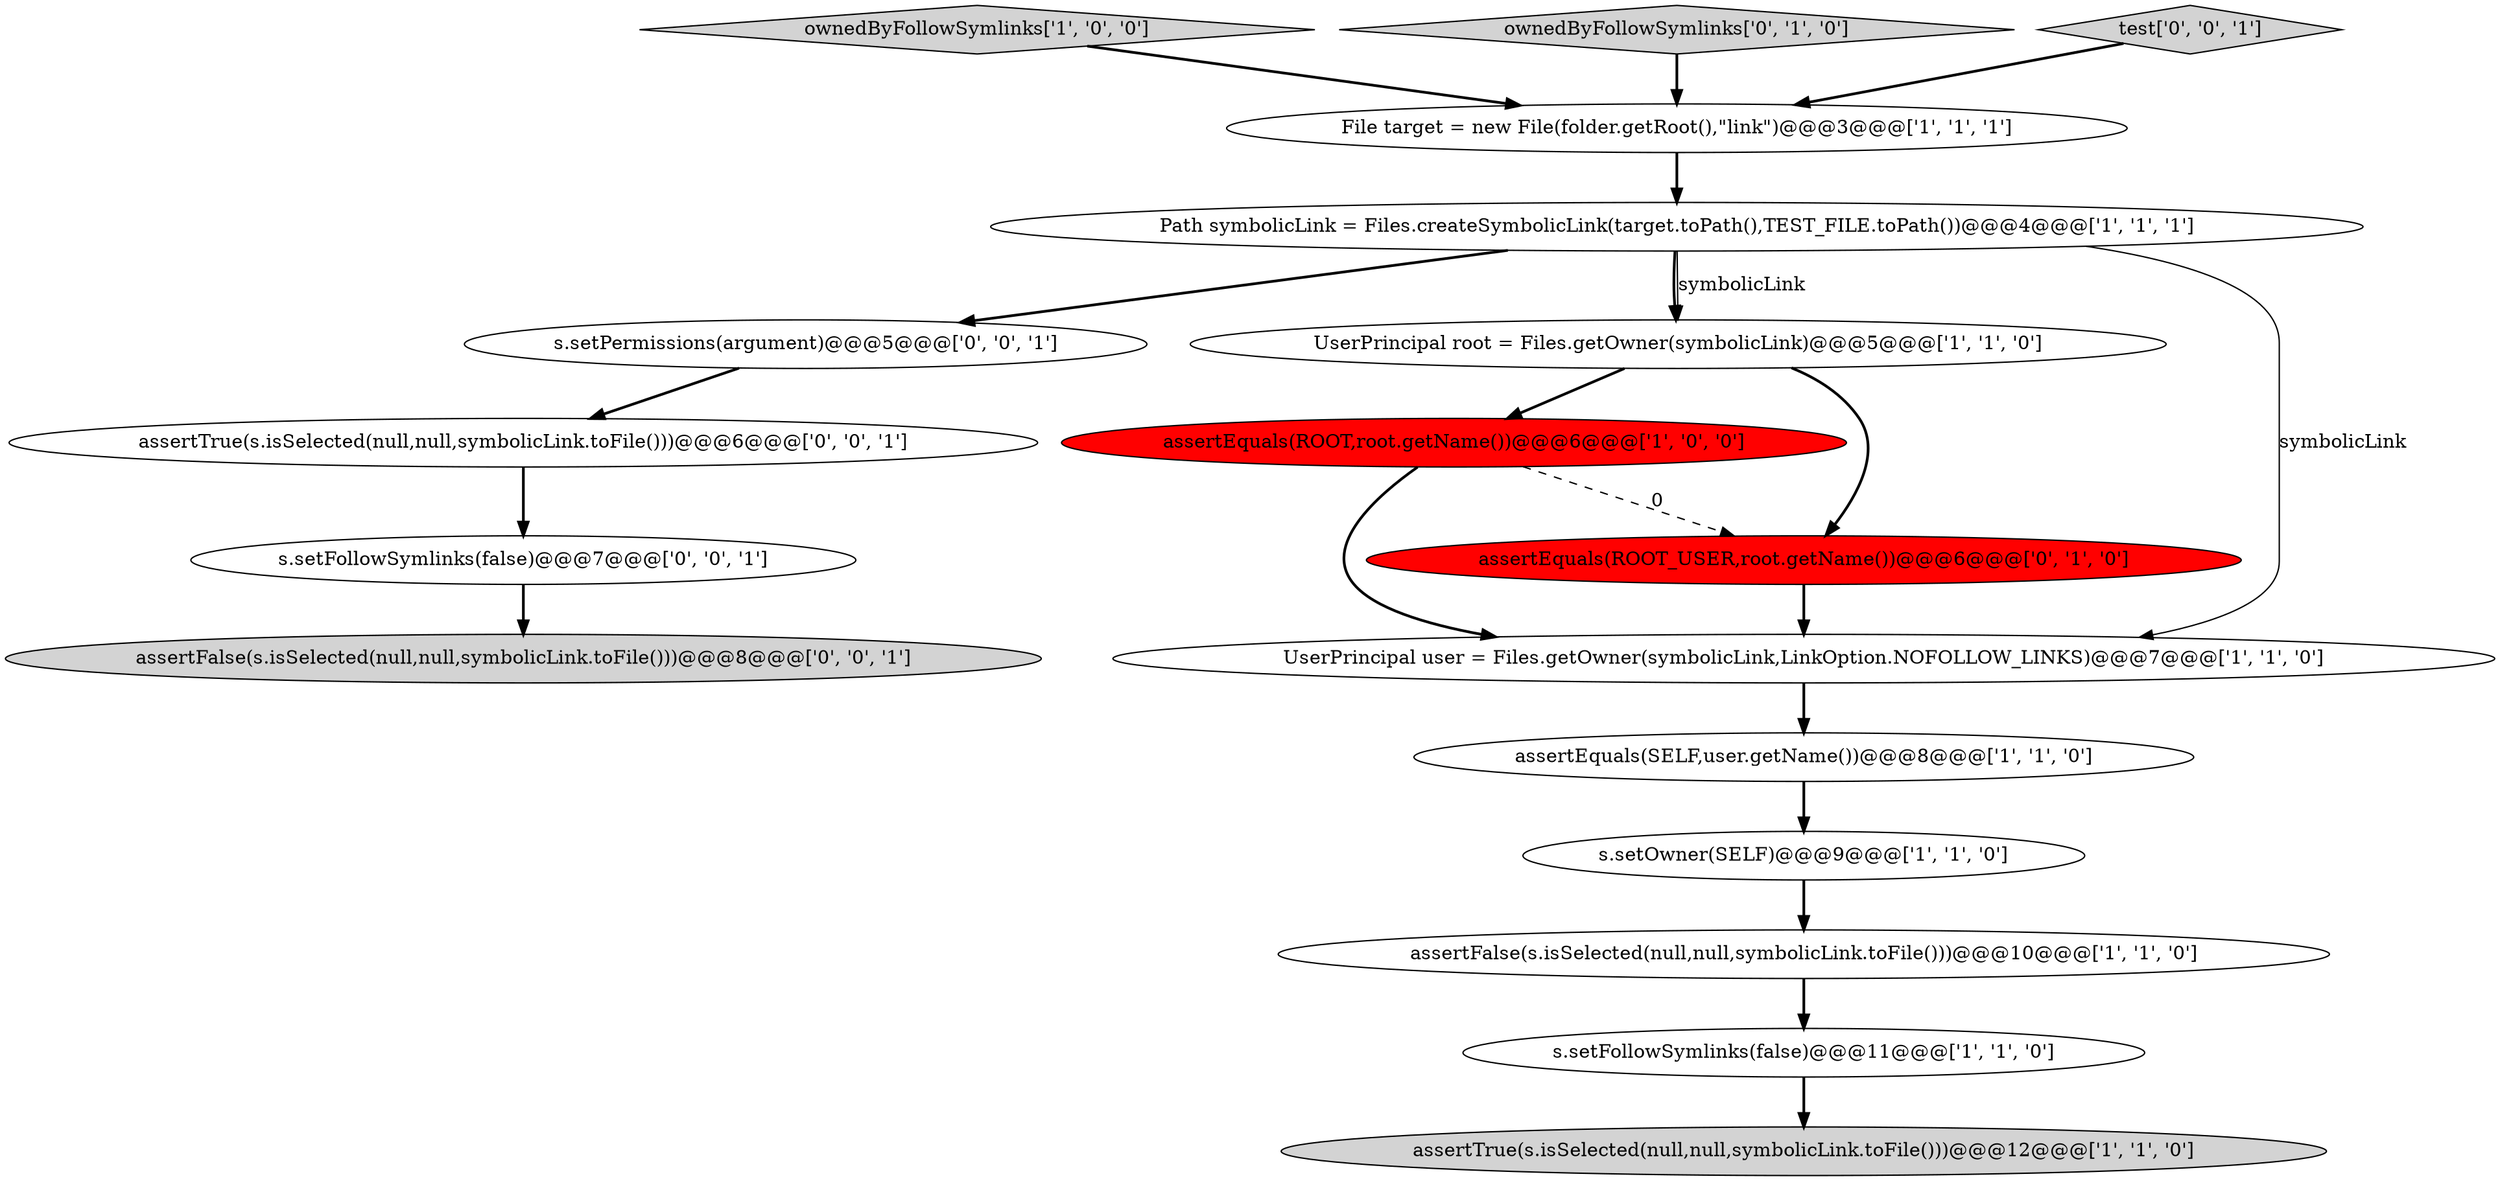 digraph {
4 [style = filled, label = "assertEquals(ROOT,root.getName())@@@6@@@['1', '0', '0']", fillcolor = red, shape = ellipse image = "AAA1AAABBB1BBB"];
9 [style = filled, label = "ownedByFollowSymlinks['1', '0', '0']", fillcolor = lightgray, shape = diamond image = "AAA0AAABBB1BBB"];
12 [style = filled, label = "ownedByFollowSymlinks['0', '1', '0']", fillcolor = lightgray, shape = diamond image = "AAA0AAABBB2BBB"];
17 [style = filled, label = "assertTrue(s.isSelected(null,null,symbolicLink.toFile()))@@@6@@@['0', '0', '1']", fillcolor = white, shape = ellipse image = "AAA0AAABBB3BBB"];
3 [style = filled, label = "assertTrue(s.isSelected(null,null,symbolicLink.toFile()))@@@12@@@['1', '1', '0']", fillcolor = lightgray, shape = ellipse image = "AAA0AAABBB1BBB"];
6 [style = filled, label = "UserPrincipal user = Files.getOwner(symbolicLink,LinkOption.NOFOLLOW_LINKS)@@@7@@@['1', '1', '0']", fillcolor = white, shape = ellipse image = "AAA0AAABBB1BBB"];
14 [style = filled, label = "assertFalse(s.isSelected(null,null,symbolicLink.toFile()))@@@8@@@['0', '0', '1']", fillcolor = lightgray, shape = ellipse image = "AAA0AAABBB3BBB"];
11 [style = filled, label = "assertEquals(ROOT_USER,root.getName())@@@6@@@['0', '1', '0']", fillcolor = red, shape = ellipse image = "AAA1AAABBB2BBB"];
13 [style = filled, label = "s.setFollowSymlinks(false)@@@7@@@['0', '0', '1']", fillcolor = white, shape = ellipse image = "AAA0AAABBB3BBB"];
1 [style = filled, label = "s.setFollowSymlinks(false)@@@11@@@['1', '1', '0']", fillcolor = white, shape = ellipse image = "AAA0AAABBB1BBB"];
2 [style = filled, label = "s.setOwner(SELF)@@@9@@@['1', '1', '0']", fillcolor = white, shape = ellipse image = "AAA0AAABBB1BBB"];
15 [style = filled, label = "s.setPermissions(argument)@@@5@@@['0', '0', '1']", fillcolor = white, shape = ellipse image = "AAA0AAABBB3BBB"];
10 [style = filled, label = "assertEquals(SELF,user.getName())@@@8@@@['1', '1', '0']", fillcolor = white, shape = ellipse image = "AAA0AAABBB1BBB"];
7 [style = filled, label = "Path symbolicLink = Files.createSymbolicLink(target.toPath(),TEST_FILE.toPath())@@@4@@@['1', '1', '1']", fillcolor = white, shape = ellipse image = "AAA0AAABBB1BBB"];
16 [style = filled, label = "test['0', '0', '1']", fillcolor = lightgray, shape = diamond image = "AAA0AAABBB3BBB"];
5 [style = filled, label = "assertFalse(s.isSelected(null,null,symbolicLink.toFile()))@@@10@@@['1', '1', '0']", fillcolor = white, shape = ellipse image = "AAA0AAABBB1BBB"];
8 [style = filled, label = "UserPrincipal root = Files.getOwner(symbolicLink)@@@5@@@['1', '1', '0']", fillcolor = white, shape = ellipse image = "AAA0AAABBB1BBB"];
0 [style = filled, label = "File target = new File(folder.getRoot(),\"link\")@@@3@@@['1', '1', '1']", fillcolor = white, shape = ellipse image = "AAA0AAABBB1BBB"];
16->0 [style = bold, label=""];
9->0 [style = bold, label=""];
4->6 [style = bold, label=""];
7->8 [style = solid, label="symbolicLink"];
11->6 [style = bold, label=""];
1->3 [style = bold, label=""];
7->8 [style = bold, label=""];
12->0 [style = bold, label=""];
0->7 [style = bold, label=""];
7->6 [style = solid, label="symbolicLink"];
5->1 [style = bold, label=""];
15->17 [style = bold, label=""];
6->10 [style = bold, label=""];
7->15 [style = bold, label=""];
10->2 [style = bold, label=""];
17->13 [style = bold, label=""];
8->4 [style = bold, label=""];
4->11 [style = dashed, label="0"];
8->11 [style = bold, label=""];
13->14 [style = bold, label=""];
2->5 [style = bold, label=""];
}

